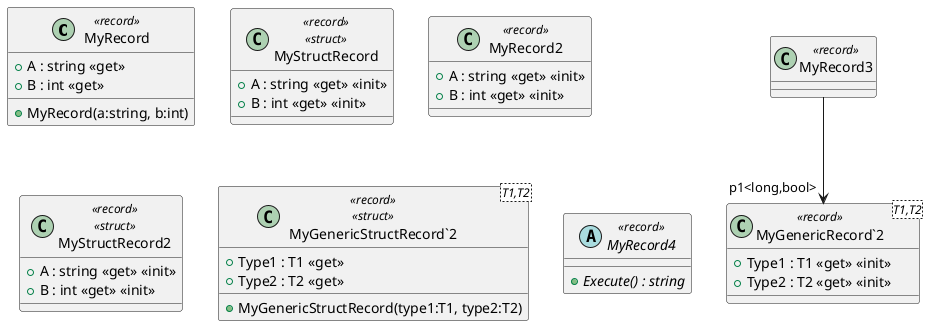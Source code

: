 @startuml
class MyRecord <<record>> {
    + A : string <<get>>
    + B : int <<get>>
    + MyRecord(a:string, b:int)
}
class MyStructRecord <<record>> <<struct>> {
    + A : string <<get>> <<init>>
    + B : int <<get>> <<init>>
}
class MyRecord2 <<record>> {
    + A : string <<get>> <<init>>
    + B : int <<get>> <<init>>
}
class MyStructRecord2 <<record>> <<struct>> {
    + A : string <<get>> <<init>>
    + B : int <<get>> <<init>>
}
class "MyGenericRecord`2"<T1,T2> <<record>> {
    + Type1 : T1 <<get>> <<init>>
    + Type2 : T2 <<get>> <<init>>
}
class "MyGenericStructRecord`2"<T1,T2> <<record>> <<struct>> {
    + Type1 : T1 <<get>>
    + Type2 : T2 <<get>>
    + MyGenericStructRecord(type1:T1, type2:T2)
}
class MyRecord3 <<record>> {
}
abstract class MyRecord4 <<record>> {
    + {abstract} Execute() : string
}
MyRecord3 --> "p1<long,bool>" "MyGenericRecord`2"
@enduml
